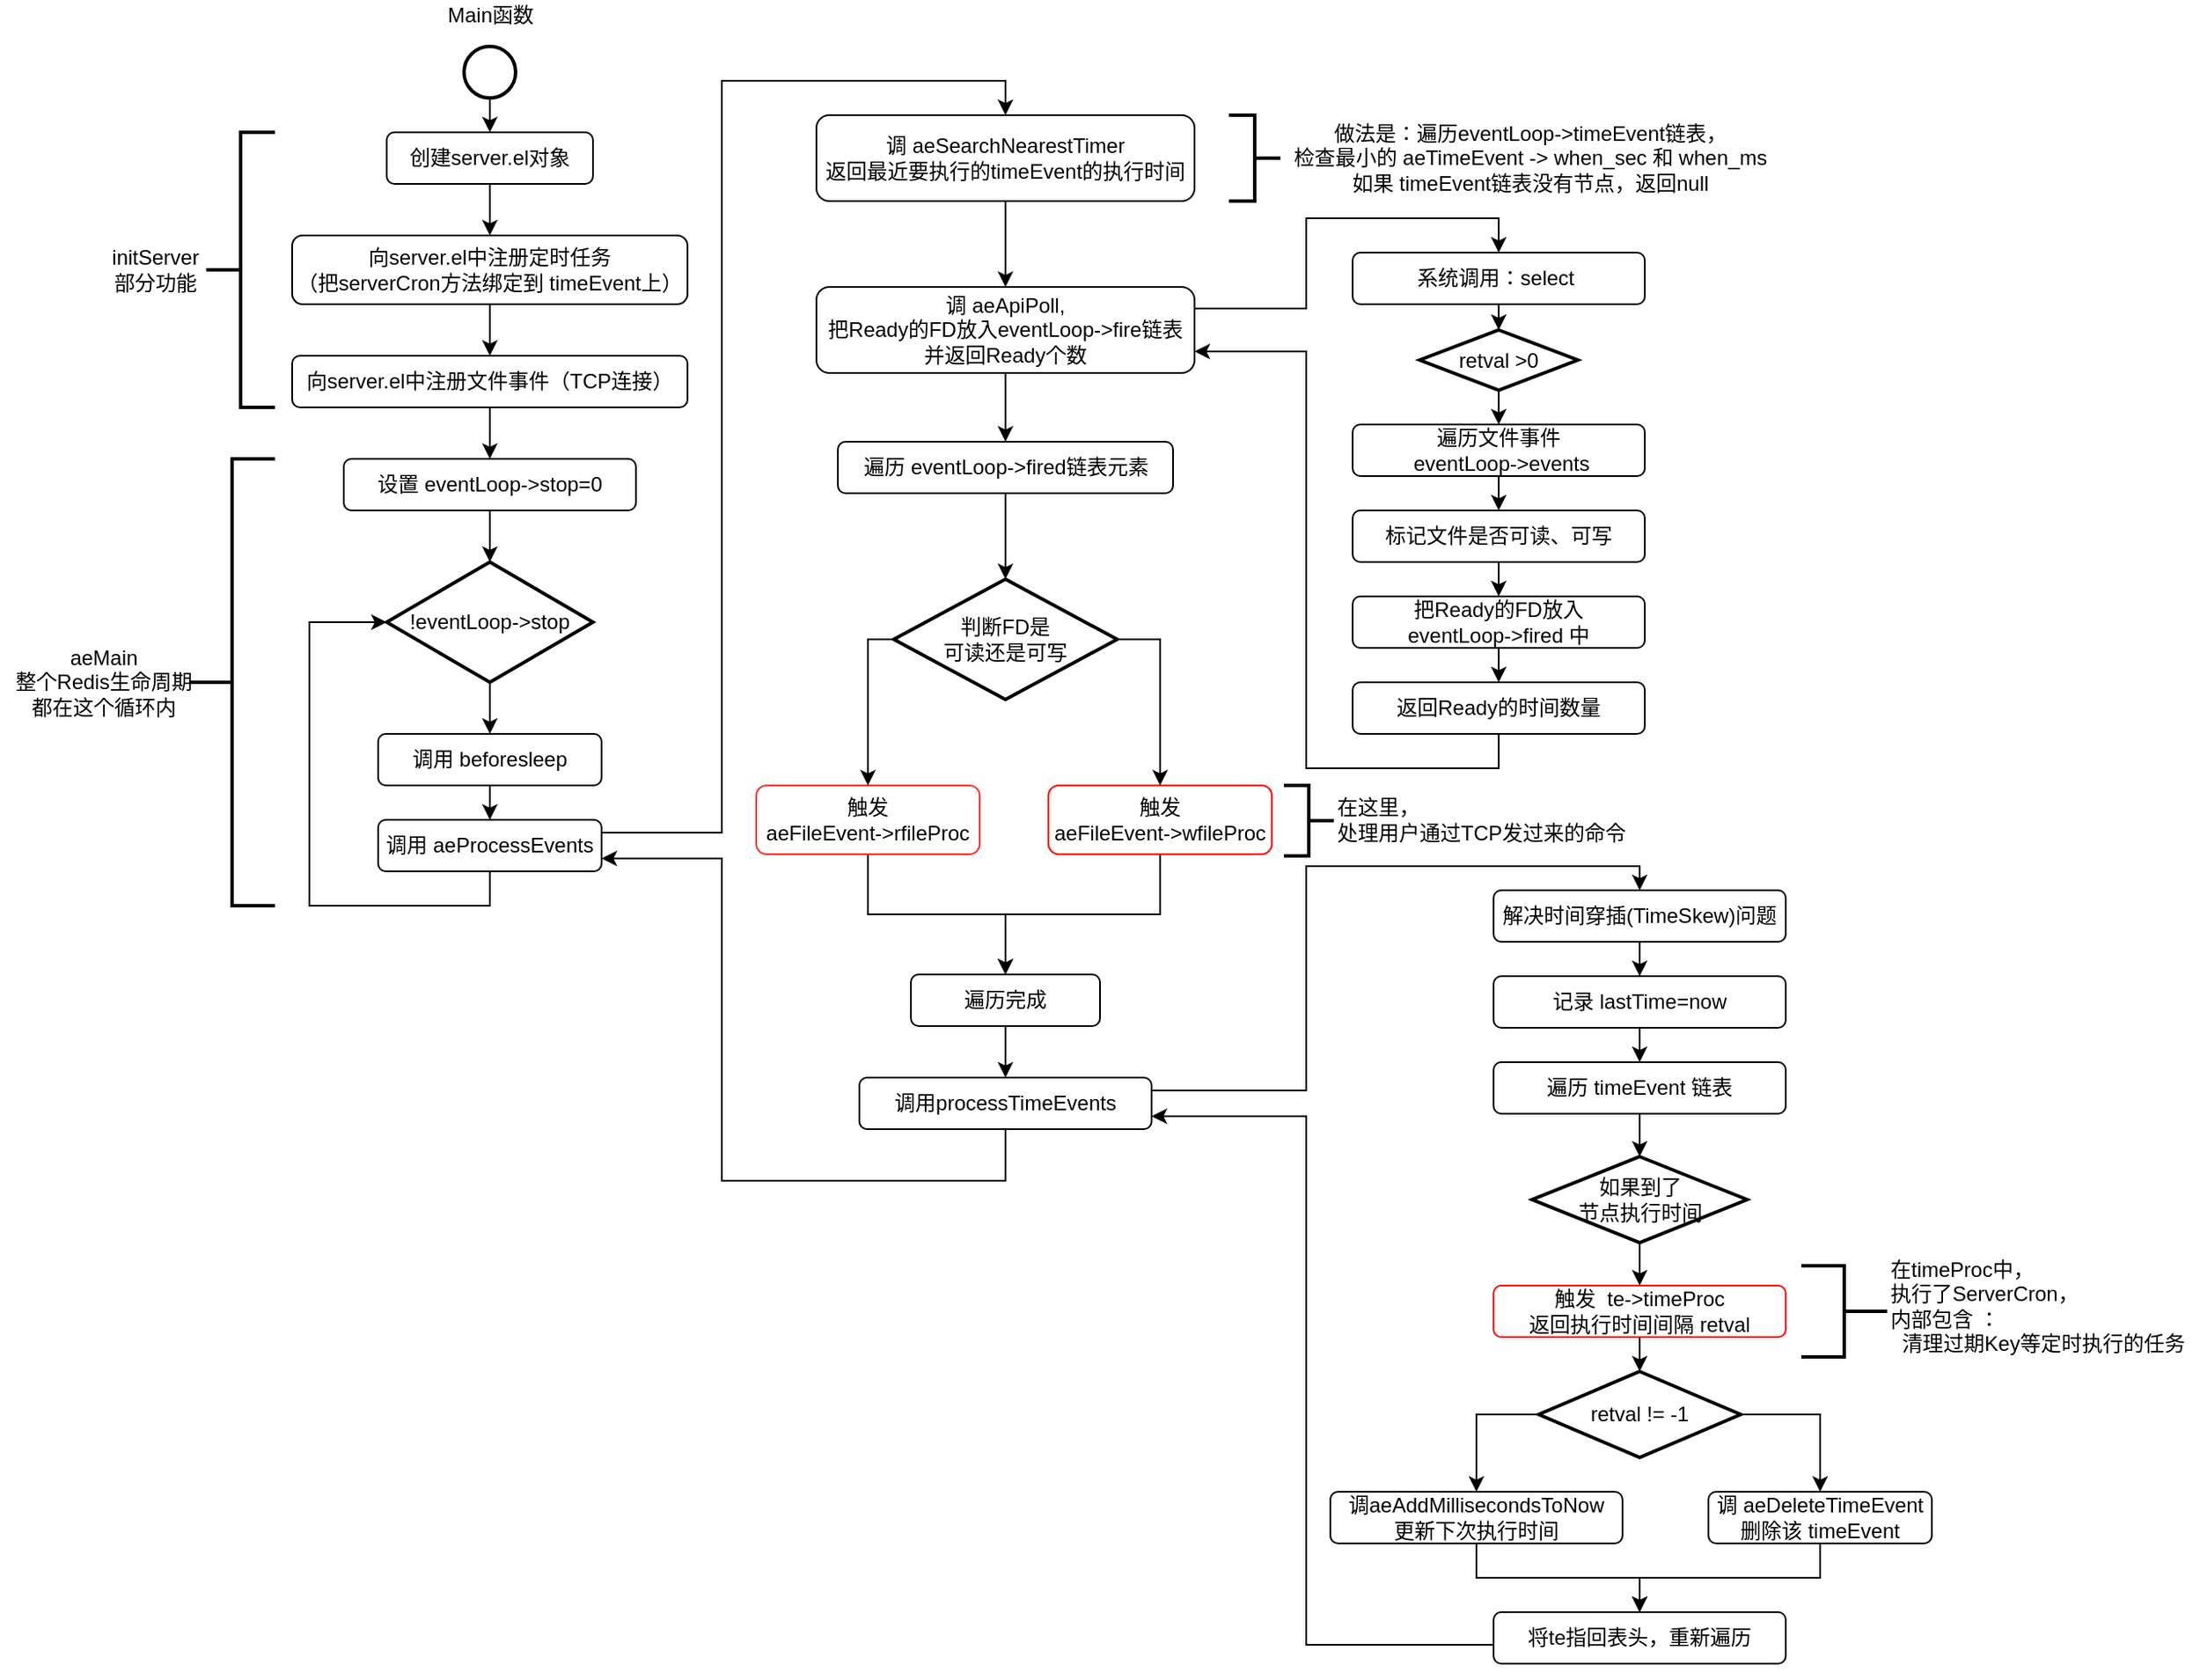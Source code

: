 <mxfile version="13.6.5" type="github">
  <diagram id="8vdtSeNukARw49CFrAyH" name="Page-1">
    <mxGraphModel dx="1185" dy="699" grid="0" gridSize="10" guides="1" tooltips="1" connect="1" arrows="1" fold="1" page="1" pageScale="1" pageWidth="1654" pageHeight="2336" math="0" shadow="0">
      <root>
        <mxCell id="0" />
        <mxCell id="1" parent="0" />
        <mxCell id="KVBUYIjwvQeicDJQ01_f-8" style="edgeStyle=orthogonalEdgeStyle;rounded=0;orthogonalLoop=1;jettySize=auto;html=1;exitX=0.5;exitY=1;exitDx=0;exitDy=0;entryX=0.5;entryY=0;entryDx=0;entryDy=0;" edge="1" parent="1" source="86KxqrbWE0M6q4CwEYs0-1" target="KVBUYIjwvQeicDJQ01_f-3">
          <mxGeometry relative="1" as="geometry" />
        </mxCell>
        <mxCell id="86KxqrbWE0M6q4CwEYs0-1" value="创建server.el对象" style="rounded=1;whiteSpace=wrap;html=1;" parent="1" vertex="1">
          <mxGeometry x="235" y="96" width="120" height="30" as="geometry" />
        </mxCell>
        <mxCell id="KVBUYIjwvQeicDJQ01_f-9" style="edgeStyle=orthogonalEdgeStyle;rounded=0;orthogonalLoop=1;jettySize=auto;html=1;exitX=0.5;exitY=1;exitDx=0;exitDy=0;exitPerimeter=0;entryX=0.5;entryY=0;entryDx=0;entryDy=0;" edge="1" parent="1" source="KVBUYIjwvQeicDJQ01_f-2" target="86KxqrbWE0M6q4CwEYs0-1">
          <mxGeometry relative="1" as="geometry" />
        </mxCell>
        <mxCell id="KVBUYIjwvQeicDJQ01_f-2" value="" style="strokeWidth=2;html=1;shape=mxgraph.flowchart.start_1;whiteSpace=wrap;" vertex="1" parent="1">
          <mxGeometry x="280" y="46" width="30" height="30" as="geometry" />
        </mxCell>
        <mxCell id="KVBUYIjwvQeicDJQ01_f-5" value="" style="edgeStyle=orthogonalEdgeStyle;rounded=0;orthogonalLoop=1;jettySize=auto;html=1;" edge="1" parent="1" source="KVBUYIjwvQeicDJQ01_f-3" target="KVBUYIjwvQeicDJQ01_f-4">
          <mxGeometry relative="1" as="geometry" />
        </mxCell>
        <mxCell id="KVBUYIjwvQeicDJQ01_f-3" value="向server.el中注册定时任务&lt;br&gt;（把serverCron方法绑定到 timeEvent上）" style="rounded=1;whiteSpace=wrap;html=1;" vertex="1" parent="1">
          <mxGeometry x="180" y="156" width="230" height="40" as="geometry" />
        </mxCell>
        <mxCell id="KVBUYIjwvQeicDJQ01_f-19" value="" style="edgeStyle=orthogonalEdgeStyle;rounded=0;orthogonalLoop=1;jettySize=auto;html=1;" edge="1" parent="1" source="KVBUYIjwvQeicDJQ01_f-4" target="KVBUYIjwvQeicDJQ01_f-18">
          <mxGeometry relative="1" as="geometry" />
        </mxCell>
        <mxCell id="KVBUYIjwvQeicDJQ01_f-4" value="向server.el中注册文件事件（TCP连接）" style="rounded=1;whiteSpace=wrap;html=1;" vertex="1" parent="1">
          <mxGeometry x="180" y="226" width="230" height="30" as="geometry" />
        </mxCell>
        <mxCell id="KVBUYIjwvQeicDJQ01_f-11" value="" style="strokeWidth=2;html=1;shape=mxgraph.flowchart.annotation_2;align=left;labelPosition=right;pointerEvents=1;" vertex="1" parent="1">
          <mxGeometry x="130" y="96" width="40" height="160" as="geometry" />
        </mxCell>
        <mxCell id="KVBUYIjwvQeicDJQ01_f-13" value="initServer&lt;br&gt;部分功能" style="text;html=1;align=center;verticalAlign=middle;resizable=0;points=[];autosize=1;" vertex="1" parent="1">
          <mxGeometry x="65" y="161" width="70" height="30" as="geometry" />
        </mxCell>
        <mxCell id="KVBUYIjwvQeicDJQ01_f-24" value="" style="edgeStyle=orthogonalEdgeStyle;rounded=0;orthogonalLoop=1;jettySize=auto;html=1;" edge="1" parent="1" source="KVBUYIjwvQeicDJQ01_f-14" target="KVBUYIjwvQeicDJQ01_f-23">
          <mxGeometry relative="1" as="geometry" />
        </mxCell>
        <mxCell id="KVBUYIjwvQeicDJQ01_f-14" value="!eventLoop-&amp;gt;stop" style="strokeWidth=2;html=1;shape=mxgraph.flowchart.decision;whiteSpace=wrap;" vertex="1" parent="1">
          <mxGeometry x="235" y="346" width="120" height="70" as="geometry" />
        </mxCell>
        <mxCell id="KVBUYIjwvQeicDJQ01_f-20" value="" style="edgeStyle=orthogonalEdgeStyle;rounded=0;orthogonalLoop=1;jettySize=auto;html=1;" edge="1" parent="1" source="KVBUYIjwvQeicDJQ01_f-18" target="KVBUYIjwvQeicDJQ01_f-14">
          <mxGeometry relative="1" as="geometry" />
        </mxCell>
        <mxCell id="KVBUYIjwvQeicDJQ01_f-18" value="设置 eventLoop-&amp;gt;stop=0" style="rounded=1;whiteSpace=wrap;html=1;" vertex="1" parent="1">
          <mxGeometry x="210" y="286" width="170" height="30" as="geometry" />
        </mxCell>
        <mxCell id="KVBUYIjwvQeicDJQ01_f-26" style="edgeStyle=orthogonalEdgeStyle;rounded=0;orthogonalLoop=1;jettySize=auto;html=1;exitX=0.5;exitY=1;exitDx=0;exitDy=0;entryX=0;entryY=0.5;entryDx=0;entryDy=0;entryPerimeter=0;" edge="1" parent="1" source="KVBUYIjwvQeicDJQ01_f-21" target="KVBUYIjwvQeicDJQ01_f-14">
          <mxGeometry relative="1" as="geometry">
            <Array as="points">
              <mxPoint x="295" y="546" />
              <mxPoint x="190" y="546" />
              <mxPoint x="190" y="381" />
            </Array>
          </mxGeometry>
        </mxCell>
        <mxCell id="KVBUYIjwvQeicDJQ01_f-33" style="edgeStyle=orthogonalEdgeStyle;rounded=0;orthogonalLoop=1;jettySize=auto;html=1;exitX=1;exitY=0.25;exitDx=0;exitDy=0;entryX=0.5;entryY=0;entryDx=0;entryDy=0;" edge="1" parent="1" source="KVBUYIjwvQeicDJQ01_f-21" target="KVBUYIjwvQeicDJQ01_f-31">
          <mxGeometry relative="1" as="geometry">
            <Array as="points">
              <mxPoint x="430" y="504" />
              <mxPoint x="430" y="66" />
              <mxPoint x="595" y="66" />
            </Array>
          </mxGeometry>
        </mxCell>
        <mxCell id="KVBUYIjwvQeicDJQ01_f-21" value="调用 aeProcessEvents" style="rounded=1;whiteSpace=wrap;html=1;" vertex="1" parent="1">
          <mxGeometry x="230" y="496" width="130" height="30" as="geometry" />
        </mxCell>
        <mxCell id="KVBUYIjwvQeicDJQ01_f-25" value="" style="edgeStyle=orthogonalEdgeStyle;rounded=0;orthogonalLoop=1;jettySize=auto;html=1;" edge="1" parent="1" source="KVBUYIjwvQeicDJQ01_f-23" target="KVBUYIjwvQeicDJQ01_f-21">
          <mxGeometry relative="1" as="geometry" />
        </mxCell>
        <mxCell id="KVBUYIjwvQeicDJQ01_f-23" value="调用&amp;nbsp;beforesleep" style="rounded=1;whiteSpace=wrap;html=1;" vertex="1" parent="1">
          <mxGeometry x="230" y="446" width="130" height="30" as="geometry" />
        </mxCell>
        <mxCell id="KVBUYIjwvQeicDJQ01_f-27" value="" style="strokeWidth=2;html=1;shape=mxgraph.flowchart.annotation_2;align=left;labelPosition=right;pointerEvents=1;" vertex="1" parent="1">
          <mxGeometry x="120" y="286" width="50" height="260" as="geometry" />
        </mxCell>
        <mxCell id="KVBUYIjwvQeicDJQ01_f-30" value="aeMain&lt;br&gt;整个Redis生命周期&lt;br&gt;都在这个循环内" style="text;html=1;align=center;verticalAlign=middle;resizable=0;points=[];autosize=1;" vertex="1" parent="1">
          <mxGeometry x="10" y="391" width="120" height="50" as="geometry" />
        </mxCell>
        <mxCell id="KVBUYIjwvQeicDJQ01_f-37" value="" style="edgeStyle=orthogonalEdgeStyle;rounded=0;orthogonalLoop=1;jettySize=auto;html=1;" edge="1" parent="1" source="KVBUYIjwvQeicDJQ01_f-31" target="KVBUYIjwvQeicDJQ01_f-36">
          <mxGeometry relative="1" as="geometry" />
        </mxCell>
        <mxCell id="KVBUYIjwvQeicDJQ01_f-31" value="调&amp;nbsp;aeSearchNearestTimer&lt;br&gt;返回最近要执行的timeEvent的执行时间" style="rounded=1;whiteSpace=wrap;html=1;" vertex="1" parent="1">
          <mxGeometry x="485" y="86" width="220" height="50" as="geometry" />
        </mxCell>
        <mxCell id="KVBUYIjwvQeicDJQ01_f-34" value="" style="strokeWidth=2;html=1;shape=mxgraph.flowchart.annotation_2;align=left;labelPosition=right;pointerEvents=1;rotation=-180;" vertex="1" parent="1">
          <mxGeometry x="725" y="86" width="30" height="50" as="geometry" />
        </mxCell>
        <mxCell id="KVBUYIjwvQeicDJQ01_f-35" value="做法是：&lt;span&gt;遍历eventLoop-&amp;gt;timeEvent链表，&lt;/span&gt;&lt;br&gt;检查最小的 aeTimeEvent -&amp;gt; when_sec 和 when_ms&lt;br&gt;如果 timeEvent链表没有节点，返回null" style="text;html=1;align=center;verticalAlign=middle;resizable=0;points=[];autosize=1;" vertex="1" parent="1">
          <mxGeometry x="755" y="86" width="290" height="50" as="geometry" />
        </mxCell>
        <mxCell id="KVBUYIjwvQeicDJQ01_f-39" value="" style="edgeStyle=orthogonalEdgeStyle;rounded=0;orthogonalLoop=1;jettySize=auto;html=1;" edge="1" parent="1" source="KVBUYIjwvQeicDJQ01_f-36" target="KVBUYIjwvQeicDJQ01_f-38">
          <mxGeometry relative="1" as="geometry" />
        </mxCell>
        <mxCell id="KVBUYIjwvQeicDJQ01_f-84" style="edgeStyle=orthogonalEdgeStyle;rounded=0;orthogonalLoop=1;jettySize=auto;html=1;exitX=1;exitY=0.25;exitDx=0;exitDy=0;entryX=0.5;entryY=0;entryDx=0;entryDy=0;" edge="1" parent="1" source="KVBUYIjwvQeicDJQ01_f-36" target="KVBUYIjwvQeicDJQ01_f-78">
          <mxGeometry relative="1" as="geometry">
            <Array as="points">
              <mxPoint x="770" y="199" />
              <mxPoint x="770" y="146" />
              <mxPoint x="882" y="146" />
            </Array>
          </mxGeometry>
        </mxCell>
        <mxCell id="KVBUYIjwvQeicDJQ01_f-36" value="调 aeApiPoll,&lt;br&gt;把Ready的FD放入eventLoop-&amp;gt;fire链表&lt;br&gt;并返回Ready个数" style="rounded=1;whiteSpace=wrap;html=1;" vertex="1" parent="1">
          <mxGeometry x="485" y="186" width="220" height="50" as="geometry" />
        </mxCell>
        <mxCell id="KVBUYIjwvQeicDJQ01_f-41" value="" style="edgeStyle=orthogonalEdgeStyle;rounded=0;orthogonalLoop=1;jettySize=auto;html=1;" edge="1" parent="1" source="KVBUYIjwvQeicDJQ01_f-38" target="KVBUYIjwvQeicDJQ01_f-40">
          <mxGeometry relative="1" as="geometry" />
        </mxCell>
        <mxCell id="KVBUYIjwvQeicDJQ01_f-38" value="遍历 eventLoop-&amp;gt;fired链表元素" style="rounded=1;whiteSpace=wrap;html=1;" vertex="1" parent="1">
          <mxGeometry x="497.5" y="276" width="195" height="30" as="geometry" />
        </mxCell>
        <mxCell id="KVBUYIjwvQeicDJQ01_f-45" style="edgeStyle=orthogonalEdgeStyle;rounded=0;orthogonalLoop=1;jettySize=auto;html=1;exitX=1;exitY=0.5;exitDx=0;exitDy=0;exitPerimeter=0;entryX=0.5;entryY=0;entryDx=0;entryDy=0;" edge="1" parent="1" source="KVBUYIjwvQeicDJQ01_f-40" target="KVBUYIjwvQeicDJQ01_f-44">
          <mxGeometry relative="1" as="geometry" />
        </mxCell>
        <mxCell id="KVBUYIjwvQeicDJQ01_f-40" value="判断FD是&lt;br&gt;可读还是可写" style="strokeWidth=2;html=1;shape=mxgraph.flowchart.decision;whiteSpace=wrap;" vertex="1" parent="1">
          <mxGeometry x="530" y="356" width="130" height="70" as="geometry" />
        </mxCell>
        <mxCell id="KVBUYIjwvQeicDJQ01_f-50" style="edgeStyle=orthogonalEdgeStyle;rounded=0;orthogonalLoop=1;jettySize=auto;html=1;exitX=0.5;exitY=1;exitDx=0;exitDy=0;entryX=0.5;entryY=0;entryDx=0;entryDy=0;" edge="1" parent="1" source="KVBUYIjwvQeicDJQ01_f-42" target="KVBUYIjwvQeicDJQ01_f-49">
          <mxGeometry relative="1" as="geometry" />
        </mxCell>
        <mxCell id="KVBUYIjwvQeicDJQ01_f-42" value="触发&lt;br&gt;aeFileEvent-&amp;gt;rfileProc" style="rounded=1;whiteSpace=wrap;html=1;strokeColor=#FF3333;" vertex="1" parent="1">
          <mxGeometry x="450" y="476" width="130" height="40" as="geometry" />
        </mxCell>
        <mxCell id="KVBUYIjwvQeicDJQ01_f-43" style="edgeStyle=orthogonalEdgeStyle;rounded=0;orthogonalLoop=1;jettySize=auto;html=1;exitX=0;exitY=0.5;exitDx=0;exitDy=0;exitPerimeter=0;entryX=0.5;entryY=0;entryDx=0;entryDy=0;" edge="1" parent="1" source="KVBUYIjwvQeicDJQ01_f-40" target="KVBUYIjwvQeicDJQ01_f-42">
          <mxGeometry relative="1" as="geometry">
            <Array as="points">
              <mxPoint x="515" y="391" />
            </Array>
          </mxGeometry>
        </mxCell>
        <mxCell id="KVBUYIjwvQeicDJQ01_f-51" style="edgeStyle=orthogonalEdgeStyle;rounded=0;orthogonalLoop=1;jettySize=auto;html=1;exitX=0.5;exitY=1;exitDx=0;exitDy=0;entryX=0.5;entryY=0;entryDx=0;entryDy=0;" edge="1" parent="1" source="KVBUYIjwvQeicDJQ01_f-44" target="KVBUYIjwvQeicDJQ01_f-49">
          <mxGeometry relative="1" as="geometry" />
        </mxCell>
        <mxCell id="KVBUYIjwvQeicDJQ01_f-44" value="触发&lt;br&gt;aeFileEvent-&amp;gt;wfileProc" style="rounded=1;whiteSpace=wrap;html=1;strokeColor=#FF0000;" vertex="1" parent="1">
          <mxGeometry x="620" y="476" width="130" height="40" as="geometry" />
        </mxCell>
        <mxCell id="KVBUYIjwvQeicDJQ01_f-55" value="" style="edgeStyle=orthogonalEdgeStyle;rounded=0;orthogonalLoop=1;jettySize=auto;html=1;" edge="1" parent="1" source="KVBUYIjwvQeicDJQ01_f-49" target="KVBUYIjwvQeicDJQ01_f-54">
          <mxGeometry relative="1" as="geometry" />
        </mxCell>
        <mxCell id="KVBUYIjwvQeicDJQ01_f-49" value="遍历完成" style="rounded=1;whiteSpace=wrap;html=1;" vertex="1" parent="1">
          <mxGeometry x="540" y="586" width="110" height="30" as="geometry" />
        </mxCell>
        <mxCell id="KVBUYIjwvQeicDJQ01_f-56" style="edgeStyle=orthogonalEdgeStyle;rounded=0;orthogonalLoop=1;jettySize=auto;html=1;exitX=0.5;exitY=1;exitDx=0;exitDy=0;entryX=1;entryY=0.75;entryDx=0;entryDy=0;" edge="1" parent="1" source="KVBUYIjwvQeicDJQ01_f-54" target="KVBUYIjwvQeicDJQ01_f-21">
          <mxGeometry relative="1" as="geometry">
            <Array as="points">
              <mxPoint x="595" y="706" />
              <mxPoint x="430" y="706" />
              <mxPoint x="430" y="519" />
            </Array>
          </mxGeometry>
        </mxCell>
        <mxCell id="KVBUYIjwvQeicDJQ01_f-92" style="edgeStyle=orthogonalEdgeStyle;rounded=0;orthogonalLoop=1;jettySize=auto;html=1;exitX=1;exitY=0.25;exitDx=0;exitDy=0;entryX=0.5;entryY=0;entryDx=0;entryDy=0;" edge="1" parent="1" source="KVBUYIjwvQeicDJQ01_f-54" target="KVBUYIjwvQeicDJQ01_f-57">
          <mxGeometry relative="1" as="geometry">
            <Array as="points">
              <mxPoint x="770" y="654" />
              <mxPoint x="770" y="523" />
              <mxPoint x="964" y="523" />
            </Array>
          </mxGeometry>
        </mxCell>
        <mxCell id="KVBUYIjwvQeicDJQ01_f-54" value="调用processTimeEvents" style="rounded=1;whiteSpace=wrap;html=1;" vertex="1" parent="1">
          <mxGeometry x="510" y="646" width="170" height="30" as="geometry" />
        </mxCell>
        <mxCell id="KVBUYIjwvQeicDJQ01_f-67" value="" style="edgeStyle=orthogonalEdgeStyle;rounded=0;orthogonalLoop=1;jettySize=auto;html=1;entryX=0.5;entryY=0;entryDx=0;entryDy=0;" edge="1" parent="1" source="KVBUYIjwvQeicDJQ01_f-57" target="KVBUYIjwvQeicDJQ01_f-58">
          <mxGeometry relative="1" as="geometry" />
        </mxCell>
        <mxCell id="KVBUYIjwvQeicDJQ01_f-57" value="解决时间穿插(TimeSkew)问题" style="rounded=1;whiteSpace=wrap;html=1;" vertex="1" parent="1">
          <mxGeometry x="879" y="537" width="170" height="30" as="geometry" />
        </mxCell>
        <mxCell id="KVBUYIjwvQeicDJQ01_f-68" style="edgeStyle=orthogonalEdgeStyle;rounded=0;orthogonalLoop=1;jettySize=auto;html=1;exitX=0.5;exitY=1;exitDx=0;exitDy=0;entryX=0.5;entryY=0;entryDx=0;entryDy=0;" edge="1" parent="1" source="KVBUYIjwvQeicDJQ01_f-58" target="KVBUYIjwvQeicDJQ01_f-59">
          <mxGeometry relative="1" as="geometry" />
        </mxCell>
        <mxCell id="KVBUYIjwvQeicDJQ01_f-58" value="记录 lastTime=now" style="rounded=1;whiteSpace=wrap;html=1;" vertex="1" parent="1">
          <mxGeometry x="879" y="587" width="170" height="30" as="geometry" />
        </mxCell>
        <mxCell id="KVBUYIjwvQeicDJQ01_f-70" style="edgeStyle=orthogonalEdgeStyle;rounded=0;orthogonalLoop=1;jettySize=auto;html=1;exitX=0.5;exitY=1;exitDx=0;exitDy=0;entryX=0.5;entryY=0;entryDx=0;entryDy=0;entryPerimeter=0;" edge="1" parent="1" source="KVBUYIjwvQeicDJQ01_f-59" target="KVBUYIjwvQeicDJQ01_f-60">
          <mxGeometry relative="1" as="geometry" />
        </mxCell>
        <mxCell id="KVBUYIjwvQeicDJQ01_f-59" value="遍历 timeEvent 链表" style="rounded=1;whiteSpace=wrap;html=1;" vertex="1" parent="1">
          <mxGeometry x="879" y="637" width="170" height="30" as="geometry" />
        </mxCell>
        <mxCell id="KVBUYIjwvQeicDJQ01_f-71" style="edgeStyle=orthogonalEdgeStyle;rounded=0;orthogonalLoop=1;jettySize=auto;html=1;exitX=0.5;exitY=1;exitDx=0;exitDy=0;exitPerimeter=0;entryX=0.5;entryY=0;entryDx=0;entryDy=0;" edge="1" parent="1" source="KVBUYIjwvQeicDJQ01_f-60" target="KVBUYIjwvQeicDJQ01_f-61">
          <mxGeometry relative="1" as="geometry" />
        </mxCell>
        <mxCell id="KVBUYIjwvQeicDJQ01_f-60" value="如果到了&lt;br&gt;节点执行时间" style="strokeWidth=2;html=1;shape=mxgraph.flowchart.decision;whiteSpace=wrap;" vertex="1" parent="1">
          <mxGeometry x="901.5" y="692" width="125" height="50" as="geometry" />
        </mxCell>
        <mxCell id="KVBUYIjwvQeicDJQ01_f-72" style="edgeStyle=orthogonalEdgeStyle;rounded=0;orthogonalLoop=1;jettySize=auto;html=1;exitX=0.5;exitY=1;exitDx=0;exitDy=0;entryX=0.5;entryY=0;entryDx=0;entryDy=0;entryPerimeter=0;" edge="1" parent="1" source="KVBUYIjwvQeicDJQ01_f-61" target="KVBUYIjwvQeicDJQ01_f-63">
          <mxGeometry relative="1" as="geometry" />
        </mxCell>
        <mxCell id="KVBUYIjwvQeicDJQ01_f-61" value="触发&amp;nbsp; te-&amp;gt;timeProc &lt;br&gt;返回执行时间间隔 retval" style="rounded=1;whiteSpace=wrap;html=1;strokeColor=#FF0000;" vertex="1" parent="1">
          <mxGeometry x="879" y="767" width="170" height="30" as="geometry" />
        </mxCell>
        <mxCell id="KVBUYIjwvQeicDJQ01_f-73" style="edgeStyle=orthogonalEdgeStyle;rounded=0;orthogonalLoop=1;jettySize=auto;html=1;exitX=0;exitY=0.5;exitDx=0;exitDy=0;exitPerimeter=0;entryX=0.5;entryY=0;entryDx=0;entryDy=0;" edge="1" parent="1" source="KVBUYIjwvQeicDJQ01_f-63" target="KVBUYIjwvQeicDJQ01_f-64">
          <mxGeometry relative="1" as="geometry" />
        </mxCell>
        <mxCell id="KVBUYIjwvQeicDJQ01_f-74" style="edgeStyle=orthogonalEdgeStyle;rounded=0;orthogonalLoop=1;jettySize=auto;html=1;exitX=1;exitY=0.5;exitDx=0;exitDy=0;exitPerimeter=0;entryX=0.5;entryY=0;entryDx=0;entryDy=0;" edge="1" parent="1" source="KVBUYIjwvQeicDJQ01_f-63" target="KVBUYIjwvQeicDJQ01_f-65">
          <mxGeometry relative="1" as="geometry" />
        </mxCell>
        <mxCell id="KVBUYIjwvQeicDJQ01_f-63" value="retval != -1" style="strokeWidth=2;html=1;shape=mxgraph.flowchart.decision;whiteSpace=wrap;" vertex="1" parent="1">
          <mxGeometry x="905.25" y="817" width="117.5" height="50" as="geometry" />
        </mxCell>
        <mxCell id="KVBUYIjwvQeicDJQ01_f-75" style="edgeStyle=orthogonalEdgeStyle;rounded=0;orthogonalLoop=1;jettySize=auto;html=1;exitX=0.5;exitY=1;exitDx=0;exitDy=0;entryX=0.5;entryY=0;entryDx=0;entryDy=0;" edge="1" parent="1" source="KVBUYIjwvQeicDJQ01_f-64" target="KVBUYIjwvQeicDJQ01_f-66">
          <mxGeometry relative="1" as="geometry" />
        </mxCell>
        <mxCell id="KVBUYIjwvQeicDJQ01_f-64" value="调aeAddMillisecondsToNow&lt;br&gt;更新下次执行时间" style="rounded=1;whiteSpace=wrap;html=1;" vertex="1" parent="1">
          <mxGeometry x="784" y="887" width="170" height="30" as="geometry" />
        </mxCell>
        <mxCell id="KVBUYIjwvQeicDJQ01_f-76" style="edgeStyle=orthogonalEdgeStyle;rounded=0;orthogonalLoop=1;jettySize=auto;html=1;exitX=0.5;exitY=1;exitDx=0;exitDy=0;entryX=0.5;entryY=0;entryDx=0;entryDy=0;" edge="1" parent="1" source="KVBUYIjwvQeicDJQ01_f-65" target="KVBUYIjwvQeicDJQ01_f-66">
          <mxGeometry relative="1" as="geometry" />
        </mxCell>
        <mxCell id="KVBUYIjwvQeicDJQ01_f-65" value="调&amp;nbsp;aeDeleteTimeEvent&lt;br&gt;删除该 timeEvent" style="rounded=1;whiteSpace=wrap;html=1;" vertex="1" parent="1">
          <mxGeometry x="1004" y="887" width="130" height="30" as="geometry" />
        </mxCell>
        <mxCell id="KVBUYIjwvQeicDJQ01_f-93" style="edgeStyle=orthogonalEdgeStyle;rounded=0;orthogonalLoop=1;jettySize=auto;html=1;exitX=0.5;exitY=1;exitDx=0;exitDy=0;entryX=1;entryY=0.75;entryDx=0;entryDy=0;" edge="1" parent="1" source="KVBUYIjwvQeicDJQ01_f-66" target="KVBUYIjwvQeicDJQ01_f-54">
          <mxGeometry relative="1" as="geometry">
            <Array as="points">
              <mxPoint x="960" y="976" />
              <mxPoint x="770" y="976" />
              <mxPoint x="770" y="669" />
            </Array>
          </mxGeometry>
        </mxCell>
        <mxCell id="KVBUYIjwvQeicDJQ01_f-66" value="将te指回表头，重新遍历" style="rounded=1;whiteSpace=wrap;html=1;" vertex="1" parent="1">
          <mxGeometry x="879" y="957" width="170" height="30" as="geometry" />
        </mxCell>
        <mxCell id="KVBUYIjwvQeicDJQ01_f-85" style="edgeStyle=orthogonalEdgeStyle;rounded=0;orthogonalLoop=1;jettySize=auto;html=1;exitX=0.5;exitY=1;exitDx=0;exitDy=0;entryX=0.5;entryY=0;entryDx=0;entryDy=0;entryPerimeter=0;" edge="1" parent="1" source="KVBUYIjwvQeicDJQ01_f-78" target="KVBUYIjwvQeicDJQ01_f-79">
          <mxGeometry relative="1" as="geometry" />
        </mxCell>
        <mxCell id="KVBUYIjwvQeicDJQ01_f-78" value="系统调用：select&amp;nbsp;" style="rounded=1;whiteSpace=wrap;html=1;" vertex="1" parent="1">
          <mxGeometry x="797" y="166" width="170" height="30" as="geometry" />
        </mxCell>
        <mxCell id="KVBUYIjwvQeicDJQ01_f-87" style="edgeStyle=orthogonalEdgeStyle;rounded=0;orthogonalLoop=1;jettySize=auto;html=1;exitX=0.5;exitY=1;exitDx=0;exitDy=0;exitPerimeter=0;entryX=0.5;entryY=0;entryDx=0;entryDy=0;" edge="1" parent="1" source="KVBUYIjwvQeicDJQ01_f-79" target="KVBUYIjwvQeicDJQ01_f-80">
          <mxGeometry relative="1" as="geometry" />
        </mxCell>
        <mxCell id="KVBUYIjwvQeicDJQ01_f-79" value="retval &amp;gt;0" style="strokeWidth=2;html=1;shape=mxgraph.flowchart.decision;whiteSpace=wrap;" vertex="1" parent="1">
          <mxGeometry x="836" y="211" width="92" height="35" as="geometry" />
        </mxCell>
        <mxCell id="KVBUYIjwvQeicDJQ01_f-88" style="edgeStyle=orthogonalEdgeStyle;rounded=0;orthogonalLoop=1;jettySize=auto;html=1;exitX=0.5;exitY=1;exitDx=0;exitDy=0;entryX=0.5;entryY=0;entryDx=0;entryDy=0;" edge="1" parent="1" source="KVBUYIjwvQeicDJQ01_f-80" target="KVBUYIjwvQeicDJQ01_f-81">
          <mxGeometry relative="1" as="geometry" />
        </mxCell>
        <mxCell id="KVBUYIjwvQeicDJQ01_f-80" value="遍历文件事件&lt;br&gt;&amp;nbsp;eventLoop-&amp;gt;events" style="rounded=1;whiteSpace=wrap;html=1;" vertex="1" parent="1">
          <mxGeometry x="797" y="266" width="170" height="30" as="geometry" />
        </mxCell>
        <mxCell id="KVBUYIjwvQeicDJQ01_f-89" style="edgeStyle=orthogonalEdgeStyle;rounded=0;orthogonalLoop=1;jettySize=auto;html=1;exitX=0.5;exitY=1;exitDx=0;exitDy=0;entryX=0.5;entryY=0;entryDx=0;entryDy=0;" edge="1" parent="1" source="KVBUYIjwvQeicDJQ01_f-81" target="KVBUYIjwvQeicDJQ01_f-82">
          <mxGeometry relative="1" as="geometry" />
        </mxCell>
        <mxCell id="KVBUYIjwvQeicDJQ01_f-81" value="标记文件是否可读、可写" style="rounded=1;whiteSpace=wrap;html=1;" vertex="1" parent="1">
          <mxGeometry x="797" y="316" width="170" height="30" as="geometry" />
        </mxCell>
        <mxCell id="KVBUYIjwvQeicDJQ01_f-90" style="edgeStyle=orthogonalEdgeStyle;rounded=0;orthogonalLoop=1;jettySize=auto;html=1;exitX=0.5;exitY=1;exitDx=0;exitDy=0;entryX=0.5;entryY=0;entryDx=0;entryDy=0;" edge="1" parent="1" source="KVBUYIjwvQeicDJQ01_f-82" target="KVBUYIjwvQeicDJQ01_f-83">
          <mxGeometry relative="1" as="geometry" />
        </mxCell>
        <mxCell id="KVBUYIjwvQeicDJQ01_f-82" value="把Ready的FD放入&lt;br&gt;eventLoop-&amp;gt;fired 中" style="rounded=1;whiteSpace=wrap;html=1;" vertex="1" parent="1">
          <mxGeometry x="797" y="366" width="170" height="30" as="geometry" />
        </mxCell>
        <mxCell id="KVBUYIjwvQeicDJQ01_f-91" style="edgeStyle=orthogonalEdgeStyle;rounded=0;orthogonalLoop=1;jettySize=auto;html=1;exitX=0.5;exitY=1;exitDx=0;exitDy=0;entryX=1;entryY=0.75;entryDx=0;entryDy=0;" edge="1" parent="1" source="KVBUYIjwvQeicDJQ01_f-83" target="KVBUYIjwvQeicDJQ01_f-36">
          <mxGeometry relative="1" as="geometry">
            <Array as="points">
              <mxPoint x="882" y="466" />
              <mxPoint x="770" y="466" />
              <mxPoint x="770" y="224" />
            </Array>
          </mxGeometry>
        </mxCell>
        <mxCell id="KVBUYIjwvQeicDJQ01_f-83" value="返回Ready的时间数量" style="rounded=1;whiteSpace=wrap;html=1;" vertex="1" parent="1">
          <mxGeometry x="797" y="416" width="170" height="30" as="geometry" />
        </mxCell>
        <mxCell id="KVBUYIjwvQeicDJQ01_f-94" value="Main函数" style="text;html=1;align=center;verticalAlign=middle;resizable=0;points=[];autosize=1;" vertex="1" parent="1">
          <mxGeometry x="265" y="19" width="60" height="18" as="geometry" />
        </mxCell>
        <mxCell id="KVBUYIjwvQeicDJQ01_f-95" value="" style="strokeWidth=2;html=1;shape=mxgraph.flowchart.annotation_2;align=left;labelPosition=right;pointerEvents=1;rotation=-180;" vertex="1" parent="1">
          <mxGeometry x="1058" y="755.5" width="50" height="53" as="geometry" />
        </mxCell>
        <mxCell id="KVBUYIjwvQeicDJQ01_f-96" value="在timeProc中，&lt;br&gt;执行了ServerCron，&lt;br&gt;内部包含 ：&lt;br&gt;&amp;nbsp; 清理过期Key等定时执行的任务" style="text;html=1;align=left;verticalAlign=middle;resizable=0;points=[];autosize=1;" vertex="1" parent="1">
          <mxGeometry x="1108" y="748.5" width="181" height="60" as="geometry" />
        </mxCell>
        <mxCell id="KVBUYIjwvQeicDJQ01_f-97" value="" style="strokeWidth=2;html=1;shape=mxgraph.flowchart.annotation_2;align=left;labelPosition=right;pointerEvents=1;rotation=-180;" vertex="1" parent="1">
          <mxGeometry x="757" y="476" width="29" height="41" as="geometry" />
        </mxCell>
        <mxCell id="KVBUYIjwvQeicDJQ01_f-98" value="在这里，&lt;br&gt;处理用户通过TCP发过来的命令" style="text;html=1;align=left;verticalAlign=middle;resizable=0;points=[];autosize=1;" vertex="1" parent="1">
          <mxGeometry x="786" y="480" width="178" height="32" as="geometry" />
        </mxCell>
      </root>
    </mxGraphModel>
  </diagram>
</mxfile>
